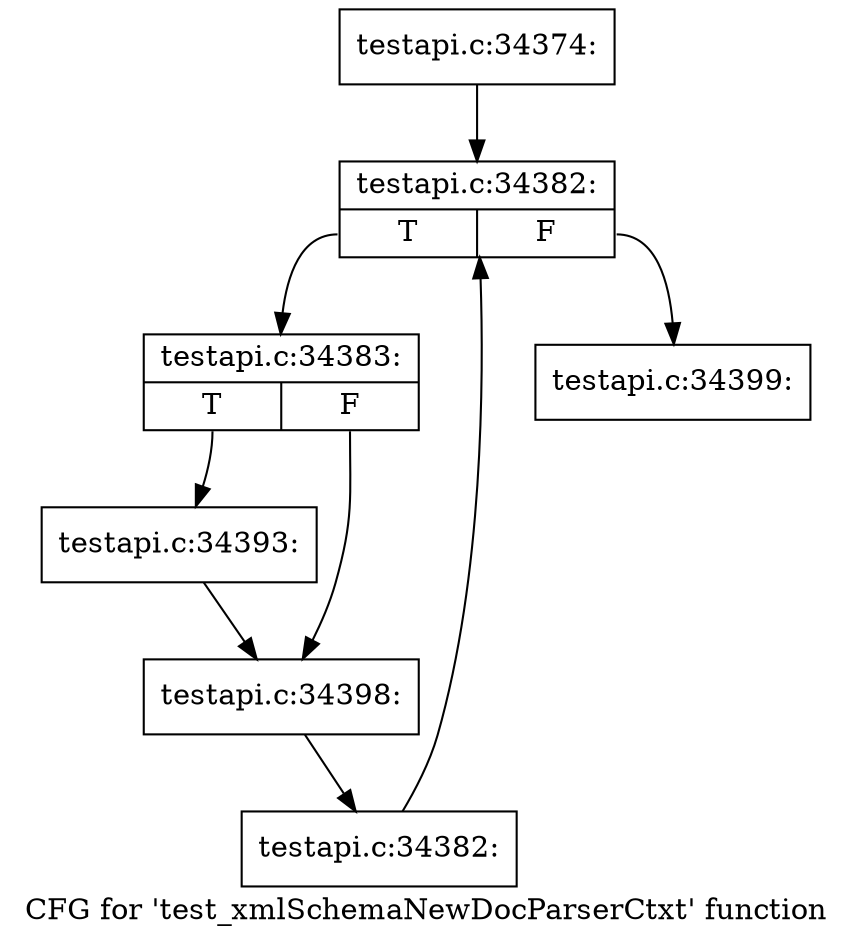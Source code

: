 digraph "CFG for 'test_xmlSchemaNewDocParserCtxt' function" {
	label="CFG for 'test_xmlSchemaNewDocParserCtxt' function";

	Node0x44463f0 [shape=record,label="{testapi.c:34374:}"];
	Node0x44463f0 -> Node0x3ca1210;
	Node0x3ca1210 [shape=record,label="{testapi.c:34382:|{<s0>T|<s1>F}}"];
	Node0x3ca1210:s0 -> Node0x3ca1470;
	Node0x3ca1210:s1 -> Node0x3ca10b0;
	Node0x3ca1470 [shape=record,label="{testapi.c:34383:|{<s0>T|<s1>F}}"];
	Node0x3ca1470:s0 -> Node0x535bb40;
	Node0x3ca1470:s1 -> Node0x535be70;
	Node0x535bb40 [shape=record,label="{testapi.c:34393:}"];
	Node0x535bb40 -> Node0x535be70;
	Node0x535be70 [shape=record,label="{testapi.c:34398:}"];
	Node0x535be70 -> Node0x3ca1420;
	Node0x3ca1420 [shape=record,label="{testapi.c:34382:}"];
	Node0x3ca1420 -> Node0x3ca1210;
	Node0x3ca10b0 [shape=record,label="{testapi.c:34399:}"];
}
